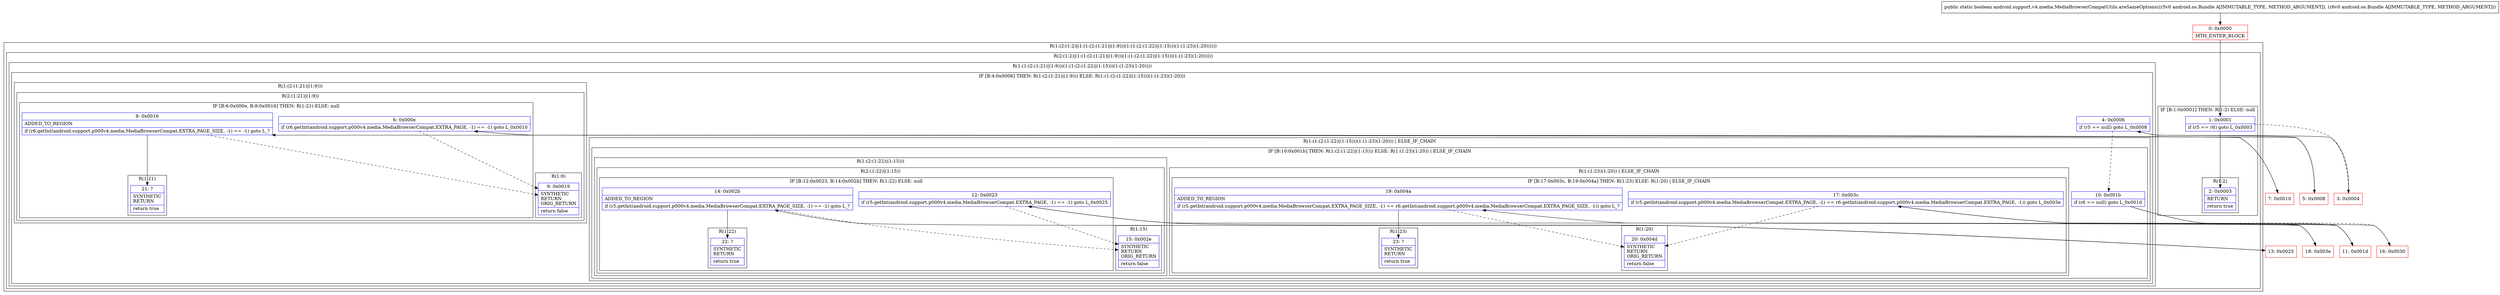 digraph "CFG forandroid.support.v4.media.MediaBrowserCompatUtils.areSameOptions(Landroid\/os\/Bundle;Landroid\/os\/Bundle;)Z" {
subgraph cluster_Region_930033448 {
label = "R(1:(2:(1:2)|(1:(1:(2:(1:21)|(1:9)))(1:(1:(2:(1:22)|(1:15)))(1:(1:23)(1:20))))))";
node [shape=record,color=blue];
subgraph cluster_Region_357253242 {
label = "R(2:(1:2)|(1:(1:(2:(1:21)|(1:9)))(1:(1:(2:(1:22)|(1:15)))(1:(1:23)(1:20)))))";
node [shape=record,color=blue];
subgraph cluster_IfRegion_1909129045 {
label = "IF [B:1:0x0001] THEN: R(1:2) ELSE: null";
node [shape=record,color=blue];
Node_1 [shape=record,label="{1\:\ 0x0001|if (r5 == r6) goto L_0x0003\l}"];
subgraph cluster_Region_1860602302 {
label = "R(1:2)";
node [shape=record,color=blue];
Node_2 [shape=record,label="{2\:\ 0x0003|RETURN\l|return true\l}"];
}
}
subgraph cluster_Region_549383461 {
label = "R(1:(1:(2:(1:21)|(1:9)))(1:(1:(2:(1:22)|(1:15)))(1:(1:23)(1:20))))";
node [shape=record,color=blue];
subgraph cluster_IfRegion_1866015192 {
label = "IF [B:4:0x0006] THEN: R(1:(2:(1:21)|(1:9))) ELSE: R(1:(1:(2:(1:22)|(1:15)))(1:(1:23)(1:20)))";
node [shape=record,color=blue];
Node_4 [shape=record,label="{4\:\ 0x0006|if (r5 == null) goto L_0x0008\l}"];
subgraph cluster_Region_1227836221 {
label = "R(1:(2:(1:21)|(1:9)))";
node [shape=record,color=blue];
subgraph cluster_Region_324964575 {
label = "R(2:(1:21)|(1:9))";
node [shape=record,color=blue];
subgraph cluster_IfRegion_1155436628 {
label = "IF [B:6:0x000e, B:8:0x0016] THEN: R(1:21) ELSE: null";
node [shape=record,color=blue];
Node_6 [shape=record,label="{6\:\ 0x000e|if (r6.getInt(android.support.p000v4.media.MediaBrowserCompat.EXTRA_PAGE, \-1) == \-1) goto L_0x0010\l}"];
Node_8 [shape=record,label="{8\:\ 0x0016|ADDED_TO_REGION\l|if (r6.getInt(android.support.p000v4.media.MediaBrowserCompat.EXTRA_PAGE_SIZE, \-1) == \-1) goto L_?\l}"];
subgraph cluster_Region_1649368822 {
label = "R(1:21)";
node [shape=record,color=blue];
Node_21 [shape=record,label="{21\:\ ?|SYNTHETIC\lRETURN\l|return true\l}"];
}
}
subgraph cluster_Region_1359644449 {
label = "R(1:9)";
node [shape=record,color=blue];
Node_9 [shape=record,label="{9\:\ 0x0019|SYNTHETIC\lRETURN\lORIG_RETURN\l|return false\l}"];
}
}
}
subgraph cluster_Region_917847479 {
label = "R(1:(1:(2:(1:22)|(1:15)))(1:(1:23)(1:20))) | ELSE_IF_CHAIN\l";
node [shape=record,color=blue];
subgraph cluster_IfRegion_114906885 {
label = "IF [B:10:0x001b] THEN: R(1:(2:(1:22)|(1:15))) ELSE: R(1:(1:23)(1:20)) | ELSE_IF_CHAIN\l";
node [shape=record,color=blue];
Node_10 [shape=record,label="{10\:\ 0x001b|if (r6 == null) goto L_0x001d\l}"];
subgraph cluster_Region_511246790 {
label = "R(1:(2:(1:22)|(1:15)))";
node [shape=record,color=blue];
subgraph cluster_Region_458210983 {
label = "R(2:(1:22)|(1:15))";
node [shape=record,color=blue];
subgraph cluster_IfRegion_76046588 {
label = "IF [B:12:0x0023, B:14:0x002b] THEN: R(1:22) ELSE: null";
node [shape=record,color=blue];
Node_12 [shape=record,label="{12\:\ 0x0023|if (r5.getInt(android.support.p000v4.media.MediaBrowserCompat.EXTRA_PAGE, \-1) == \-1) goto L_0x0025\l}"];
Node_14 [shape=record,label="{14\:\ 0x002b|ADDED_TO_REGION\l|if (r5.getInt(android.support.p000v4.media.MediaBrowserCompat.EXTRA_PAGE_SIZE, \-1) == \-1) goto L_?\l}"];
subgraph cluster_Region_1210412567 {
label = "R(1:22)";
node [shape=record,color=blue];
Node_22 [shape=record,label="{22\:\ ?|SYNTHETIC\lRETURN\l|return true\l}"];
}
}
subgraph cluster_Region_511975908 {
label = "R(1:15)";
node [shape=record,color=blue];
Node_15 [shape=record,label="{15\:\ 0x002e|SYNTHETIC\lRETURN\lORIG_RETURN\l|return false\l}"];
}
}
}
subgraph cluster_Region_2019036693 {
label = "R(1:(1:23)(1:20)) | ELSE_IF_CHAIN\l";
node [shape=record,color=blue];
subgraph cluster_IfRegion_1058020962 {
label = "IF [B:17:0x003c, B:19:0x004a] THEN: R(1:23) ELSE: R(1:20) | ELSE_IF_CHAIN\l";
node [shape=record,color=blue];
Node_17 [shape=record,label="{17\:\ 0x003c|if (r5.getInt(android.support.p000v4.media.MediaBrowserCompat.EXTRA_PAGE, \-1) == r6.getInt(android.support.p000v4.media.MediaBrowserCompat.EXTRA_PAGE, \-1)) goto L_0x003e\l}"];
Node_19 [shape=record,label="{19\:\ 0x004a|ADDED_TO_REGION\l|if (r5.getInt(android.support.p000v4.media.MediaBrowserCompat.EXTRA_PAGE_SIZE, \-1) == r6.getInt(android.support.p000v4.media.MediaBrowserCompat.EXTRA_PAGE_SIZE, \-1)) goto L_?\l}"];
subgraph cluster_Region_1546033729 {
label = "R(1:23)";
node [shape=record,color=blue];
Node_23 [shape=record,label="{23\:\ ?|SYNTHETIC\lRETURN\l|return true\l}"];
}
subgraph cluster_Region_1662130976 {
label = "R(1:20)";
node [shape=record,color=blue];
Node_20 [shape=record,label="{20\:\ 0x004d|SYNTHETIC\lRETURN\lORIG_RETURN\l|return false\l}"];
}
}
}
}
}
}
}
}
}
Node_0 [shape=record,color=red,label="{0\:\ 0x0000|MTH_ENTER_BLOCK\l}"];
Node_3 [shape=record,color=red,label="{3\:\ 0x0004}"];
Node_5 [shape=record,color=red,label="{5\:\ 0x0008}"];
Node_7 [shape=record,color=red,label="{7\:\ 0x0010}"];
Node_11 [shape=record,color=red,label="{11\:\ 0x001d}"];
Node_13 [shape=record,color=red,label="{13\:\ 0x0025}"];
Node_16 [shape=record,color=red,label="{16\:\ 0x0030}"];
Node_18 [shape=record,color=red,label="{18\:\ 0x003e}"];
MethodNode[shape=record,label="{public static boolean android.support.v4.media.MediaBrowserCompatUtils.areSameOptions((r5v0 android.os.Bundle A[IMMUTABLE_TYPE, METHOD_ARGUMENT]), (r6v0 android.os.Bundle A[IMMUTABLE_TYPE, METHOD_ARGUMENT])) }"];
MethodNode -> Node_0;
Node_1 -> Node_2;
Node_1 -> Node_3[style=dashed];
Node_4 -> Node_5;
Node_4 -> Node_10[style=dashed];
Node_6 -> Node_7;
Node_6 -> Node_9[style=dashed];
Node_8 -> Node_9[style=dashed];
Node_8 -> Node_21;
Node_10 -> Node_11;
Node_10 -> Node_16[style=dashed];
Node_12 -> Node_13;
Node_12 -> Node_15[style=dashed];
Node_14 -> Node_15[style=dashed];
Node_14 -> Node_22;
Node_17 -> Node_18;
Node_17 -> Node_20[style=dashed];
Node_19 -> Node_20[style=dashed];
Node_19 -> Node_23;
Node_0 -> Node_1;
Node_3 -> Node_4;
Node_5 -> Node_6;
Node_7 -> Node_8;
Node_11 -> Node_12;
Node_13 -> Node_14;
Node_16 -> Node_17;
Node_18 -> Node_19;
}

